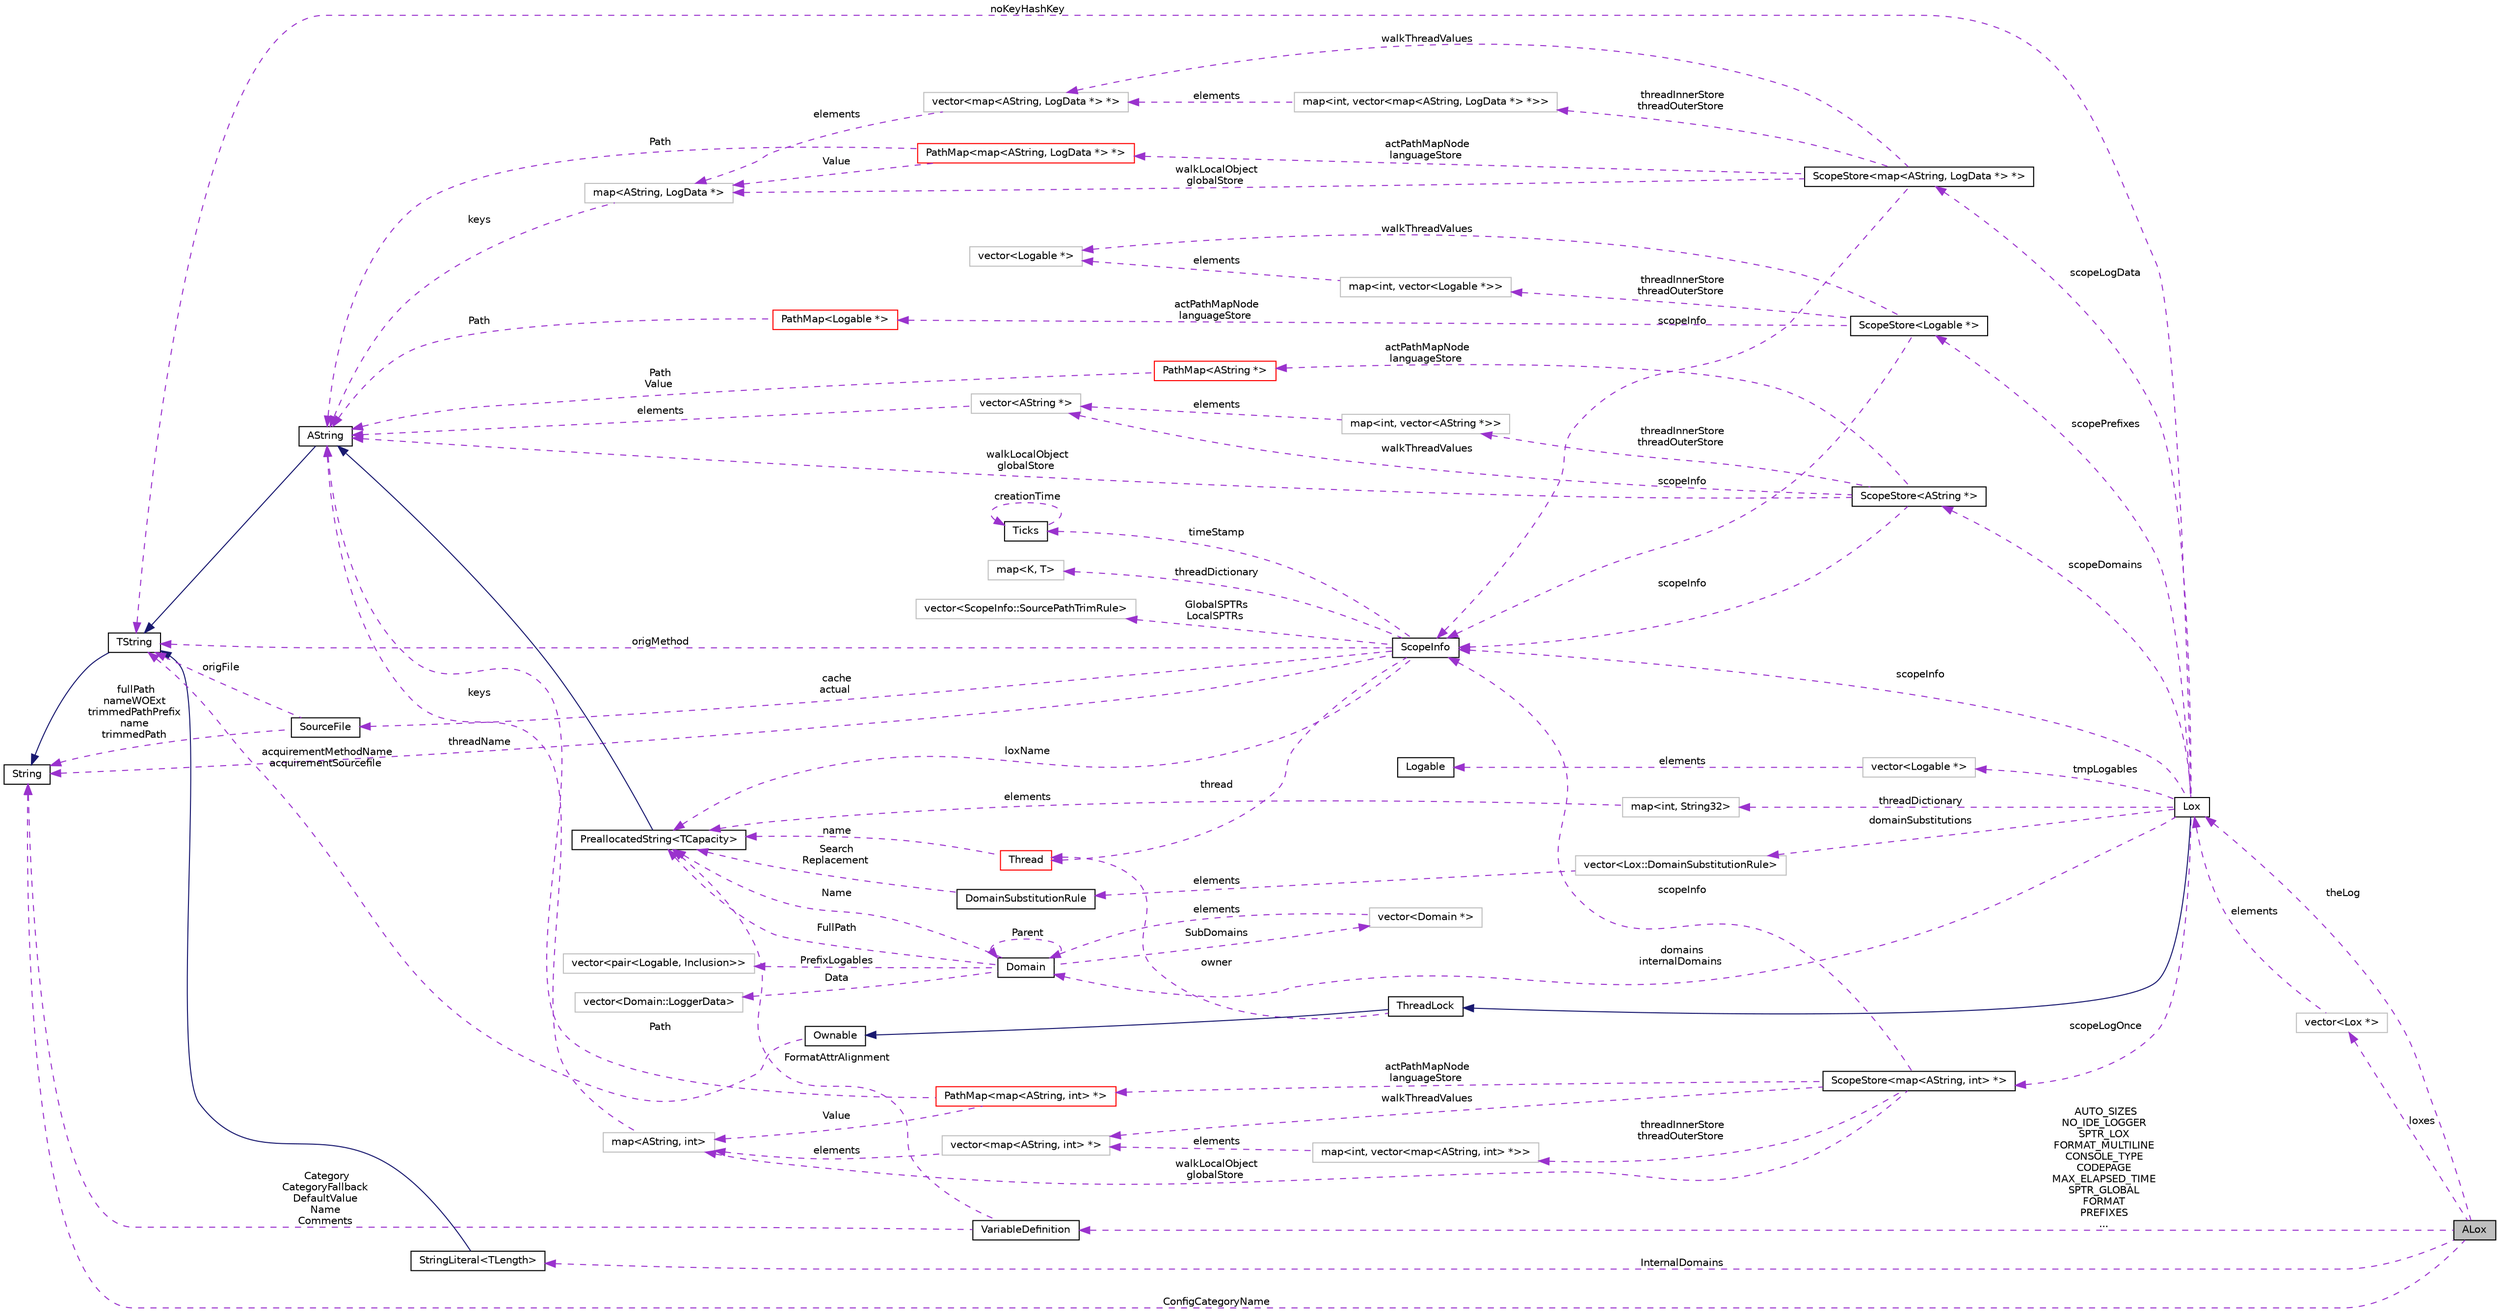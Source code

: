 digraph "ALox"
{
  edge [fontname="Helvetica",fontsize="10",labelfontname="Helvetica",labelfontsize="10"];
  node [fontname="Helvetica",fontsize="10",shape=record];
  rankdir="LR";
  Node1 [label="ALox",height=0.2,width=0.4,color="black", fillcolor="grey75", style="filled", fontcolor="black"];
  Node13 [label="map\<K, T\>",height=0.2,width=0.4,color="grey75", fillcolor="white", style="filled",tooltip="STL class. "];
  Node16 [label="vector\<ScopeInfo::SourcePathTrimRule\>",height=0.2,width=0.4,color="grey75", fillcolor="white", style="filled"];
  Node18 [label="ScopeStore\<map\<AString, LogData *\> *\>",height=0.2,width=0.4,color="black", fillcolor="white", style="filled",URL="$classaworx_1_1lox_1_1core_1_1ScopeStore.html"];
  Node19 [label="map\<int, vector\<map\<AString, LogData *\> *\>\>",height=0.2,width=0.4,color="grey75", fillcolor="white", style="filled"];
  Node20 [label="vector\<map\<AString, LogData *\> *\>",height=0.2,width=0.4,color="grey75", fillcolor="white", style="filled"];
  Node21 [label="map\<AString, LogData *\>",height=0.2,width=0.4,color="grey75", fillcolor="white", style="filled"];
  Node22 [label="PathMap\<map\<AString, LogData *\> *\>",height=0.2,width=0.4,color="red", fillcolor="white", style="filled",URL="$classaworx_1_1lib_1_1containers_1_1PathMap.html"];
  Node23 [label="vector\<Logable *\>",height=0.2,width=0.4,color="grey75", fillcolor="white", style="filled"];
  Node25 [label="ScopeStore\<AString *\>",height=0.2,width=0.4,color="black", fillcolor="white", style="filled",URL="$classaworx_1_1lox_1_1core_1_1ScopeStore.html"];
  Node26 [label="PathMap\<AString *\>",height=0.2,width=0.4,color="red", fillcolor="white", style="filled",URL="$classaworx_1_1lib_1_1containers_1_1PathMap.html"];
  Node27 [label="vector\<AString *\>",height=0.2,width=0.4,color="grey75", fillcolor="white", style="filled"];
  Node28 [label="map\<int, vector\<AString *\>\>",height=0.2,width=0.4,color="grey75", fillcolor="white", style="filled"];
  Node29 [label="map\<int, String32\>",height=0.2,width=0.4,color="grey75", fillcolor="white", style="filled"];
  Node30 [label="vector\<Lox::DomainSubstitutionRule\>",height=0.2,width=0.4,color="grey75", fillcolor="white", style="filled"];
  Node32 [label="ScopeStore\<map\<AString, int\> *\>",height=0.2,width=0.4,color="black", fillcolor="white", style="filled",URL="$classaworx_1_1lox_1_1core_1_1ScopeStore.html"];
  Node33 [label="map\<int, vector\<map\<AString, int\> *\>\>",height=0.2,width=0.4,color="grey75", fillcolor="white", style="filled"];
  Node34 [label="vector\<map\<AString, int\> *\>",height=0.2,width=0.4,color="grey75", fillcolor="white", style="filled"];
  Node35 [label="map\<AString, int\>",height=0.2,width=0.4,color="grey75", fillcolor="white", style="filled"];
  Node36 [label="PathMap\<map\<AString, int\> *\>",height=0.2,width=0.4,color="red", fillcolor="white", style="filled",URL="$classaworx_1_1lib_1_1containers_1_1PathMap.html"];
  Node37 [label="ScopeStore\<Logable *\>",height=0.2,width=0.4,color="black", fillcolor="white", style="filled",URL="$classaworx_1_1lox_1_1core_1_1ScopeStore.html"];
  Node38 [label="PathMap\<Logable *\>",height=0.2,width=0.4,color="red", fillcolor="white", style="filled",URL="$classaworx_1_1lib_1_1containers_1_1PathMap.html"];
  Node39 [label="vector\<Logable *\>",height=0.2,width=0.4,color="grey75", fillcolor="white", style="filled"];
  Node40 [label="map\<int, vector\<Logable *\>\>",height=0.2,width=0.4,color="grey75", fillcolor="white", style="filled"];
  Node42 [label="vector\<Domain::LoggerData\>",height=0.2,width=0.4,color="grey75", fillcolor="white", style="filled"];
  Node43 [label="vector\<pair\<Logable, Inclusion\>\>",height=0.2,width=0.4,color="grey75", fillcolor="white", style="filled"];
  Node44 [label="vector\<Domain *\>",height=0.2,width=0.4,color="grey75", fillcolor="white", style="filled"];
  Node46 [label="vector\<Lox *\>",height=0.2,width=0.4,color="grey75", fillcolor="white", style="filled"];
  Node4 [label="PreallocatedString\<TCapacity\>",height=0.2,width=0.4,color="black", fillcolor="white", style="filled",URL="$classaworx_1_1lib_1_1strings_1_1PreallocatedString.html"];
  Node45 [label="StringLiteral\<TLength\>",height=0.2,width=0.4,color="black", fillcolor="white", style="filled",URL="$classaworx_1_1lib_1_1strings_1_1StringLiteral.html"];
  Node2 -> Node1 [dir="back",color="darkorchid3",fontsize="10",style="dashed",label=" ConfigCategoryName" ,fontname="Helvetica"];
  Node2 -> Node3 [dir="back",color="darkorchid3",fontsize="10",style="dashed",label=" Category\nCategoryFallback\nDefaultValue\nName\nComments" ,fontname="Helvetica"];
  Node2 -> Node6 [dir="back",color="midnightblue",fontsize="10",style="solid",fontname="Helvetica"];
  Node2 -> Node12 [dir="back",color="darkorchid3",fontsize="10",style="dashed",label=" threadName" ,fontname="Helvetica"];
  Node2 -> Node14 [dir="back",color="darkorchid3",fontsize="10",style="dashed",label=" fullPath\nnameWOExt\ntrimmedPathPrefix\nname\ntrimmedPath" ,fontname="Helvetica"];
  Node3 -> Node1 [dir="back",color="darkorchid3",fontsize="10",style="dashed",label=" AUTO_SIZES\nNO_IDE_LOGGER\nSPTR_LOX\nFORMAT_MULTILINE\nCONSOLE_TYPE\nCODEPAGE\nMAX_ELAPSED_TIME\nSPTR_GLOBAL\nFORMAT\nPREFIXES\n..." ,fontname="Helvetica"];
  Node4 -> Node3 [dir="back",color="darkorchid3",fontsize="10",style="dashed",label=" FormatAttrAlignment" ,fontname="Helvetica"];
  Node4 -> Node10 [dir="back",color="darkorchid3",fontsize="10",style="dashed",label=" name" ,fontname="Helvetica"];
  Node4 -> Node12 [dir="back",color="darkorchid3",fontsize="10",style="dashed",label=" loxName" ,fontname="Helvetica"];
  Node4 -> Node29 [dir="back",color="darkorchid3",fontsize="10",style="dashed",label=" elements" ,fontname="Helvetica"];
  Node4 -> Node31 [dir="back",color="darkorchid3",fontsize="10",style="dashed",label=" Search\nReplacement" ,fontname="Helvetica"];
  Node4 -> Node41 [dir="back",color="darkorchid3",fontsize="10",style="dashed",label=" Name" ,fontname="Helvetica"];
  Node4 -> Node41 [dir="back",color="darkorchid3",fontsize="10",style="dashed",label=" FullPath" ,fontname="Helvetica"];
  Node5 -> Node4 [dir="back",color="midnightblue",fontsize="10",style="solid",fontname="Helvetica"];
  Node5 -> Node21 [dir="back",color="darkorchid3",fontsize="10",style="dashed",label=" keys" ,fontname="Helvetica"];
  Node5 -> Node22 [dir="back",color="darkorchid3",fontsize="10",style="dashed",label=" Path" ,fontname="Helvetica"];
  Node5 -> Node25 [dir="back",color="darkorchid3",fontsize="10",style="dashed",label=" walkLocalObject\nglobalStore" ,fontname="Helvetica"];
  Node5 -> Node26 [dir="back",color="darkorchid3",fontsize="10",style="dashed",label=" Path\nValue" ,fontname="Helvetica"];
  Node5 -> Node27 [dir="back",color="darkorchid3",fontsize="10",style="dashed",label=" elements" ,fontname="Helvetica"];
  Node5 -> Node35 [dir="back",color="darkorchid3",fontsize="10",style="dashed",label=" keys" ,fontname="Helvetica"];
  Node5 -> Node36 [dir="back",color="darkorchid3",fontsize="10",style="dashed",label=" Path" ,fontname="Helvetica"];
  Node5 -> Node38 [dir="back",color="darkorchid3",fontsize="10",style="dashed",label=" Path" ,fontname="Helvetica"];
  Node6 -> Node5 [dir="back",color="midnightblue",fontsize="10",style="solid",fontname="Helvetica"];
  Node6 -> Node7 [dir="back",color="darkorchid3",fontsize="10",style="dashed",label=" noKeyHashKey" ,fontname="Helvetica"];
  Node6 -> Node9 [dir="back",color="darkorchid3",fontsize="10",style="dashed",label=" acquirementMethodName\nacquirementSourcefile" ,fontname="Helvetica"];
  Node6 -> Node12 [dir="back",color="darkorchid3",fontsize="10",style="dashed",label=" origMethod" ,fontname="Helvetica"];
  Node6 -> Node14 [dir="back",color="darkorchid3",fontsize="10",style="dashed",label=" origFile" ,fontname="Helvetica"];
  Node6 -> Node45 [dir="back",color="midnightblue",fontsize="10",style="solid",fontname="Helvetica"];
  Node7 -> Node1 [dir="back",color="darkorchid3",fontsize="10",style="dashed",label=" theLog" ,fontname="Helvetica"];
  Node7 -> Node46 [dir="back",color="darkorchid3",fontsize="10",style="dashed",label=" elements" ,fontname="Helvetica"];
  Node8 -> Node7 [dir="back",color="midnightblue",fontsize="10",style="solid",fontname="Helvetica"];
  Node9 -> Node8 [dir="back",color="midnightblue",fontsize="10",style="solid",fontname="Helvetica"];
  Node10 -> Node8 [dir="back",color="darkorchid3",fontsize="10",style="dashed",label=" owner" ,fontname="Helvetica"];
  Node10 -> Node12 [dir="back",color="darkorchid3",fontsize="10",style="dashed",label=" thread" ,fontname="Helvetica"];
  Node12 -> Node7 [dir="back",color="darkorchid3",fontsize="10",style="dashed",label=" scopeInfo" ,fontname="Helvetica"];
  Node12 -> Node18 [dir="back",color="darkorchid3",fontsize="10",style="dashed",label=" scopeInfo" ,fontname="Helvetica"];
  Node12 -> Node25 [dir="back",color="darkorchid3",fontsize="10",style="dashed",label=" scopeInfo" ,fontname="Helvetica"];
  Node12 -> Node32 [dir="back",color="darkorchid3",fontsize="10",style="dashed",label=" scopeInfo" ,fontname="Helvetica"];
  Node12 -> Node37 [dir="back",color="darkorchid3",fontsize="10",style="dashed",label=" scopeInfo" ,fontname="Helvetica"];
  Node13 -> Node12 [dir="back",color="darkorchid3",fontsize="10",style="dashed",label=" threadDictionary" ,fontname="Helvetica"];
  Node14 -> Node12 [dir="back",color="darkorchid3",fontsize="10",style="dashed",label=" cache\nactual" ,fontname="Helvetica"];
  Node15 -> Node12 [dir="back",color="darkorchid3",fontsize="10",style="dashed",label=" timeStamp" ,fontname="Helvetica"];
  Node15 -> Node15 [dir="back",color="darkorchid3",fontsize="10",style="dashed",label=" creationTime" ,fontname="Helvetica"];
  Node16 -> Node12 [dir="back",color="darkorchid3",fontsize="10",style="dashed",label=" GlobalSPTRs\nLocalSPTRs" ,fontname="Helvetica"];
  Node18 -> Node7 [dir="back",color="darkorchid3",fontsize="10",style="dashed",label=" scopeLogData" ,fontname="Helvetica"];
  Node19 -> Node18 [dir="back",color="darkorchid3",fontsize="10",style="dashed",label=" threadInnerStore\nthreadOuterStore" ,fontname="Helvetica"];
  Node20 -> Node18 [dir="back",color="darkorchid3",fontsize="10",style="dashed",label=" walkThreadValues" ,fontname="Helvetica"];
  Node20 -> Node19 [dir="back",color="darkorchid3",fontsize="10",style="dashed",label=" elements" ,fontname="Helvetica"];
  Node21 -> Node18 [dir="back",color="darkorchid3",fontsize="10",style="dashed",label=" walkLocalObject\nglobalStore" ,fontname="Helvetica"];
  Node21 -> Node20 [dir="back",color="darkorchid3",fontsize="10",style="dashed",label=" elements" ,fontname="Helvetica"];
  Node21 -> Node22 [dir="back",color="darkorchid3",fontsize="10",style="dashed",label=" Value" ,fontname="Helvetica"];
  Node22 -> Node18 [dir="back",color="darkorchid3",fontsize="10",style="dashed",label=" actPathMapNode\nlanguageStore" ,fontname="Helvetica"];
  Node23 -> Node7 [dir="back",color="darkorchid3",fontsize="10",style="dashed",label=" tmpLogables" ,fontname="Helvetica"];
  Node24 -> Node23 [dir="back",color="darkorchid3",fontsize="10",style="dashed",label=" elements" ,fontname="Helvetica"];
  Node25 -> Node7 [dir="back",color="darkorchid3",fontsize="10",style="dashed",label=" scopeDomains" ,fontname="Helvetica"];
  Node26 -> Node25 [dir="back",color="darkorchid3",fontsize="10",style="dashed",label=" actPathMapNode\nlanguageStore" ,fontname="Helvetica"];
  Node27 -> Node25 [dir="back",color="darkorchid3",fontsize="10",style="dashed",label=" walkThreadValues" ,fontname="Helvetica"];
  Node27 -> Node28 [dir="back",color="darkorchid3",fontsize="10",style="dashed",label=" elements" ,fontname="Helvetica"];
  Node28 -> Node25 [dir="back",color="darkorchid3",fontsize="10",style="dashed",label=" threadInnerStore\nthreadOuterStore" ,fontname="Helvetica"];
  Node29 -> Node7 [dir="back",color="darkorchid3",fontsize="10",style="dashed",label=" threadDictionary" ,fontname="Helvetica"];
  Node30 -> Node7 [dir="back",color="darkorchid3",fontsize="10",style="dashed",label=" domainSubstitutions" ,fontname="Helvetica"];
  Node31 -> Node30 [dir="back",color="darkorchid3",fontsize="10",style="dashed",label=" elements" ,fontname="Helvetica"];
  Node32 -> Node7 [dir="back",color="darkorchid3",fontsize="10",style="dashed",label=" scopeLogOnce" ,fontname="Helvetica"];
  Node33 -> Node32 [dir="back",color="darkorchid3",fontsize="10",style="dashed",label=" threadInnerStore\nthreadOuterStore" ,fontname="Helvetica"];
  Node34 -> Node32 [dir="back",color="darkorchid3",fontsize="10",style="dashed",label=" walkThreadValues" ,fontname="Helvetica"];
  Node34 -> Node33 [dir="back",color="darkorchid3",fontsize="10",style="dashed",label=" elements" ,fontname="Helvetica"];
  Node35 -> Node32 [dir="back",color="darkorchid3",fontsize="10",style="dashed",label=" walkLocalObject\nglobalStore" ,fontname="Helvetica"];
  Node35 -> Node34 [dir="back",color="darkorchid3",fontsize="10",style="dashed",label=" elements" ,fontname="Helvetica"];
  Node35 -> Node36 [dir="back",color="darkorchid3",fontsize="10",style="dashed",label=" Value" ,fontname="Helvetica"];
  Node36 -> Node32 [dir="back",color="darkorchid3",fontsize="10",style="dashed",label=" actPathMapNode\nlanguageStore" ,fontname="Helvetica"];
  Node37 -> Node7 [dir="back",color="darkorchid3",fontsize="10",style="dashed",label=" scopePrefixes" ,fontname="Helvetica"];
  Node38 -> Node37 [dir="back",color="darkorchid3",fontsize="10",style="dashed",label=" actPathMapNode\nlanguageStore" ,fontname="Helvetica"];
  Node39 -> Node37 [dir="back",color="darkorchid3",fontsize="10",style="dashed",label=" walkThreadValues" ,fontname="Helvetica"];
  Node39 -> Node40 [dir="back",color="darkorchid3",fontsize="10",style="dashed",label=" elements" ,fontname="Helvetica"];
  Node40 -> Node37 [dir="back",color="darkorchid3",fontsize="10",style="dashed",label=" threadInnerStore\nthreadOuterStore" ,fontname="Helvetica"];
  Node41 -> Node7 [dir="back",color="darkorchid3",fontsize="10",style="dashed",label=" domains\ninternalDomains" ,fontname="Helvetica"];
  Node41 -> Node41 [dir="back",color="darkorchid3",fontsize="10",style="dashed",label=" Parent" ,fontname="Helvetica"];
  Node41 -> Node44 [dir="back",color="darkorchid3",fontsize="10",style="dashed",label=" elements" ,fontname="Helvetica"];
  Node42 -> Node41 [dir="back",color="darkorchid3",fontsize="10",style="dashed",label=" Data" ,fontname="Helvetica"];
  Node43 -> Node41 [dir="back",color="darkorchid3",fontsize="10",style="dashed",label=" PrefixLogables" ,fontname="Helvetica"];
  Node44 -> Node41 [dir="back",color="darkorchid3",fontsize="10",style="dashed",label=" SubDomains" ,fontname="Helvetica"];
  Node45 -> Node1 [dir="back",color="darkorchid3",fontsize="10",style="dashed",label=" InternalDomains" ,fontname="Helvetica"];
  Node46 -> Node1 [dir="back",color="darkorchid3",fontsize="10",style="dashed",label=" loxes" ,fontname="Helvetica"];
  Node2 [label="String",height=0.2,width=0.4,color="black", fillcolor="white", style="filled",URL="$classaworx_1_1lib_1_1strings_1_1String.html"];
  Node3 [label="VariableDefinition",height=0.2,width=0.4,color="black", fillcolor="white", style="filled",URL="$structaworx_1_1lib_1_1config_1_1VariableDefinition.html"];
  Node5 [label="AString",height=0.2,width=0.4,color="black", fillcolor="white", style="filled",URL="$classaworx_1_1lib_1_1strings_1_1AString.html"];
  Node6 [label="TString",height=0.2,width=0.4,color="black", fillcolor="white", style="filled",URL="$classaworx_1_1lib_1_1strings_1_1TString.html"];
  Node7 [label="Lox",height=0.2,width=0.4,color="black", fillcolor="white", style="filled",URL="$classaworx_1_1lox_1_1Lox.html"];
  Node8 [label="ThreadLock",height=0.2,width=0.4,color="black", fillcolor="white", style="filled",URL="$classaworx_1_1lib_1_1threads_1_1ThreadLock.html"];
  Node9 [label="Ownable",height=0.2,width=0.4,color="black", fillcolor="white", style="filled",URL="$classaworx_1_1lib_1_1Ownable.html"];
  Node10 [label="Thread",height=0.2,width=0.4,color="red", fillcolor="white", style="filled",URL="$classaworx_1_1lib_1_1threads_1_1Thread.html"];
  Node12 [label="ScopeInfo",height=0.2,width=0.4,color="black", fillcolor="white", style="filled",URL="$classaworx_1_1lox_1_1core_1_1ScopeInfo.html"];
  Node14 [label="SourceFile",height=0.2,width=0.4,color="black", fillcolor="white", style="filled",URL="$structaworx_1_1lox_1_1core_1_1ScopeInfo_1_1SourceFile.html"];
  Node15 [label="Ticks",height=0.2,width=0.4,color="black", fillcolor="white", style="filled",URL="$classaworx_1_1lib_1_1time_1_1Ticks.html"];
  Node24 [label="Logable",height=0.2,width=0.4,color="black", fillcolor="white", style="filled",URL="$structaworx_1_1lox_1_1core_1_1Logable.html"];
  Node31 [label="DomainSubstitutionRule",height=0.2,width=0.4,color="black", fillcolor="white", style="filled",URL="$structaworx_1_1lox_1_1Lox_1_1DomainSubstitutionRule.html"];
  Node41 [label="Domain",height=0.2,width=0.4,color="black", fillcolor="white", style="filled",URL="$classaworx_1_1lox_1_1core_1_1Domain.html"];
}

